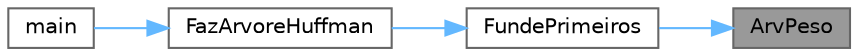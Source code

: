 digraph "ArvPeso"
{
 // LATEX_PDF_SIZE
  bgcolor="transparent";
  edge [fontname=Helvetica,fontsize=10,labelfontname=Helvetica,labelfontsize=10];
  node [fontname=Helvetica,fontsize=10,shape=box,height=0.2,width=0.4];
  rankdir="RL";
  Node1 [label="ArvPeso",height=0.2,width=0.4,color="gray40", fillcolor="grey60", style="filled", fontcolor="black",tooltip="Retorna o peso da árvore caso seja diferente de NULL."];
  Node1 -> Node2 [dir="back",color="steelblue1",style="solid"];
  Node2 [label="FundePrimeiros",height=0.2,width=0.4,color="grey40", fillcolor="white", style="filled",URL="$_lista_arv_8c.html#a54aa3bfd5b757ffc5b07e1e05a76078c",tooltip="Retira as duas primeiras arvores da lista, cria um no raiz com o peso = soma dos pesos,..."];
  Node2 -> Node3 [dir="back",color="steelblue1",style="solid"];
  Node3 [label="FazArvoreHuffman",height=0.2,width=0.4,color="grey40", fillcolor="white", style="filled",URL="$_codificador_8c.html#a5b6627a39040b553a21e3c881473cd7d",tooltip="Dada uma lista de arvores, aplica o algoritmo de Huffman e retorna a raiz da arvore resultante."];
  Node3 -> Node4 [dir="back",color="steelblue1",style="solid"];
  Node4 [label="main",height=0.2,width=0.4,color="grey40", fillcolor="white", style="filled",URL="$_codificador_8c.html#abf9e6b7e6f15df4b525a2e7705ba3089",tooltip=" "];
}
